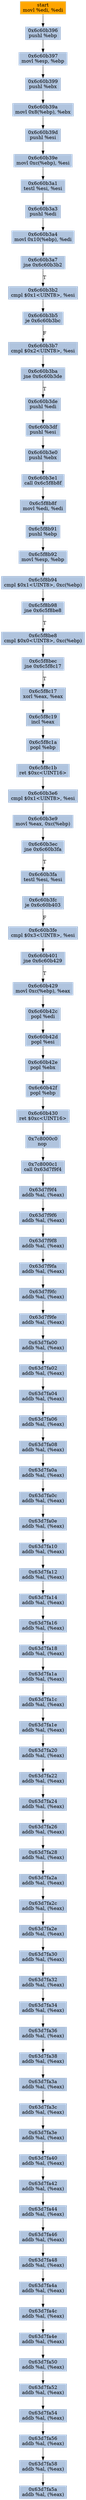 digraph G {
node[shape=rectangle,style=filled,fillcolor=lightsteelblue,color=lightsteelblue]
bgcolor="transparent"
a0x6c60b394movl_edi_edi[label="start\nmovl %edi, %edi",color="lightgrey",fillcolor="orange"];
a0x6c60b396pushl_ebp[label="0x6c60b396\npushl %ebp"];
a0x6c60b397movl_esp_ebp[label="0x6c60b397\nmovl %esp, %ebp"];
a0x6c60b399pushl_ebx[label="0x6c60b399\npushl %ebx"];
a0x6c60b39amovl_0x8ebp__ebx[label="0x6c60b39a\nmovl 0x8(%ebp), %ebx"];
a0x6c60b39dpushl_esi[label="0x6c60b39d\npushl %esi"];
a0x6c60b39emovl_0xcebp__esi[label="0x6c60b39e\nmovl 0xc(%ebp), %esi"];
a0x6c60b3a1testl_esi_esi[label="0x6c60b3a1\ntestl %esi, %esi"];
a0x6c60b3a3pushl_edi[label="0x6c60b3a3\npushl %edi"];
a0x6c60b3a4movl_0x10ebp__edi[label="0x6c60b3a4\nmovl 0x10(%ebp), %edi"];
a0x6c60b3a7jne_0x6c60b3b2[label="0x6c60b3a7\njne 0x6c60b3b2"];
a0x6c60b3b2cmpl_0x1UINT8_esi[label="0x6c60b3b2\ncmpl $0x1<UINT8>, %esi"];
a0x6c60b3b5je_0x6c60b3bc[label="0x6c60b3b5\nje 0x6c60b3bc"];
a0x6c60b3b7cmpl_0x2UINT8_esi[label="0x6c60b3b7\ncmpl $0x2<UINT8>, %esi"];
a0x6c60b3bajne_0x6c60b3de[label="0x6c60b3ba\njne 0x6c60b3de"];
a0x6c60b3depushl_edi[label="0x6c60b3de\npushl %edi"];
a0x6c60b3dfpushl_esi[label="0x6c60b3df\npushl %esi"];
a0x6c60b3e0pushl_ebx[label="0x6c60b3e0\npushl %ebx"];
a0x6c60b3e1call_0x6c5f8b8f[label="0x6c60b3e1\ncall 0x6c5f8b8f"];
a0x6c5f8b8fmovl_edi_edi[label="0x6c5f8b8f\nmovl %edi, %edi"];
a0x6c5f8b91pushl_ebp[label="0x6c5f8b91\npushl %ebp"];
a0x6c5f8b92movl_esp_ebp[label="0x6c5f8b92\nmovl %esp, %ebp"];
a0x6c5f8b94cmpl_0x1UINT8_0xcebp_[label="0x6c5f8b94\ncmpl $0x1<UINT8>, 0xc(%ebp)"];
a0x6c5f8b98jne_0x6c5f8be8[label="0x6c5f8b98\njne 0x6c5f8be8"];
a0x6c5f8be8cmpl_0x0UINT8_0xcebp_[label="0x6c5f8be8\ncmpl $0x0<UINT8>, 0xc(%ebp)"];
a0x6c5f8becjne_0x6c5f8c17[label="0x6c5f8bec\njne 0x6c5f8c17"];
a0x6c5f8c17xorl_eax_eax[label="0x6c5f8c17\nxorl %eax, %eax"];
a0x6c5f8c19incl_eax[label="0x6c5f8c19\nincl %eax"];
a0x6c5f8c1apopl_ebp[label="0x6c5f8c1a\npopl %ebp"];
a0x6c5f8c1bret_0xcUINT16[label="0x6c5f8c1b\nret $0xc<UINT16>"];
a0x6c60b3e6cmpl_0x1UINT8_esi[label="0x6c60b3e6\ncmpl $0x1<UINT8>, %esi"];
a0x6c60b3e9movl_eax_0xcebp_[label="0x6c60b3e9\nmovl %eax, 0xc(%ebp)"];
a0x6c60b3ecjne_0x6c60b3fa[label="0x6c60b3ec\njne 0x6c60b3fa"];
a0x6c60b3fatestl_esi_esi[label="0x6c60b3fa\ntestl %esi, %esi"];
a0x6c60b3fcje_0x6c60b403[label="0x6c60b3fc\nje 0x6c60b403"];
a0x6c60b3fecmpl_0x3UINT8_esi[label="0x6c60b3fe\ncmpl $0x3<UINT8>, %esi"];
a0x6c60b401jne_0x6c60b429[label="0x6c60b401\njne 0x6c60b429"];
a0x6c60b429movl_0xcebp__eax[label="0x6c60b429\nmovl 0xc(%ebp), %eax"];
a0x6c60b42cpopl_edi[label="0x6c60b42c\npopl %edi"];
a0x6c60b42dpopl_esi[label="0x6c60b42d\npopl %esi"];
a0x6c60b42epopl_ebx[label="0x6c60b42e\npopl %ebx"];
a0x6c60b42fpopl_ebp[label="0x6c60b42f\npopl %ebp"];
a0x6c60b430ret_0xcUINT16[label="0x6c60b430\nret $0xc<UINT16>"];
a0x7c8000c0nop_[label="0x7c8000c0\nnop "];
a0x7c8000c1call_0x63d7f9f4[label="0x7c8000c1\ncall 0x63d7f9f4"];
a0x63d7f9f4addb_al_eax_[label="0x63d7f9f4\naddb %al, (%eax)"];
a0x63d7f9f6addb_al_eax_[label="0x63d7f9f6\naddb %al, (%eax)"];
a0x63d7f9f8addb_al_eax_[label="0x63d7f9f8\naddb %al, (%eax)"];
a0x63d7f9faaddb_al_eax_[label="0x63d7f9fa\naddb %al, (%eax)"];
a0x63d7f9fcaddb_al_eax_[label="0x63d7f9fc\naddb %al, (%eax)"];
a0x63d7f9feaddb_al_eax_[label="0x63d7f9fe\naddb %al, (%eax)"];
a0x63d7fa00addb_al_eax_[label="0x63d7fa00\naddb %al, (%eax)"];
a0x63d7fa02addb_al_eax_[label="0x63d7fa02\naddb %al, (%eax)"];
a0x63d7fa04addb_al_eax_[label="0x63d7fa04\naddb %al, (%eax)"];
a0x63d7fa06addb_al_eax_[label="0x63d7fa06\naddb %al, (%eax)"];
a0x63d7fa08addb_al_eax_[label="0x63d7fa08\naddb %al, (%eax)"];
a0x63d7fa0aaddb_al_eax_[label="0x63d7fa0a\naddb %al, (%eax)"];
a0x63d7fa0caddb_al_eax_[label="0x63d7fa0c\naddb %al, (%eax)"];
a0x63d7fa0eaddb_al_eax_[label="0x63d7fa0e\naddb %al, (%eax)"];
a0x63d7fa10addb_al_eax_[label="0x63d7fa10\naddb %al, (%eax)"];
a0x63d7fa12addb_al_eax_[label="0x63d7fa12\naddb %al, (%eax)"];
a0x63d7fa14addb_al_eax_[label="0x63d7fa14\naddb %al, (%eax)"];
a0x63d7fa16addb_al_eax_[label="0x63d7fa16\naddb %al, (%eax)"];
a0x63d7fa18addb_al_eax_[label="0x63d7fa18\naddb %al, (%eax)"];
a0x63d7fa1aaddb_al_eax_[label="0x63d7fa1a\naddb %al, (%eax)"];
a0x63d7fa1caddb_al_eax_[label="0x63d7fa1c\naddb %al, (%eax)"];
a0x63d7fa1eaddb_al_eax_[label="0x63d7fa1e\naddb %al, (%eax)"];
a0x63d7fa20addb_al_eax_[label="0x63d7fa20\naddb %al, (%eax)"];
a0x63d7fa22addb_al_eax_[label="0x63d7fa22\naddb %al, (%eax)"];
a0x63d7fa24addb_al_eax_[label="0x63d7fa24\naddb %al, (%eax)"];
a0x63d7fa26addb_al_eax_[label="0x63d7fa26\naddb %al, (%eax)"];
a0x63d7fa28addb_al_eax_[label="0x63d7fa28\naddb %al, (%eax)"];
a0x63d7fa2aaddb_al_eax_[label="0x63d7fa2a\naddb %al, (%eax)"];
a0x63d7fa2caddb_al_eax_[label="0x63d7fa2c\naddb %al, (%eax)"];
a0x63d7fa2eaddb_al_eax_[label="0x63d7fa2e\naddb %al, (%eax)"];
a0x63d7fa30addb_al_eax_[label="0x63d7fa30\naddb %al, (%eax)"];
a0x63d7fa32addb_al_eax_[label="0x63d7fa32\naddb %al, (%eax)"];
a0x63d7fa34addb_al_eax_[label="0x63d7fa34\naddb %al, (%eax)"];
a0x63d7fa36addb_al_eax_[label="0x63d7fa36\naddb %al, (%eax)"];
a0x63d7fa38addb_al_eax_[label="0x63d7fa38\naddb %al, (%eax)"];
a0x63d7fa3aaddb_al_eax_[label="0x63d7fa3a\naddb %al, (%eax)"];
a0x63d7fa3caddb_al_eax_[label="0x63d7fa3c\naddb %al, (%eax)"];
a0x63d7fa3eaddb_al_eax_[label="0x63d7fa3e\naddb %al, (%eax)"];
a0x63d7fa40addb_al_eax_[label="0x63d7fa40\naddb %al, (%eax)"];
a0x63d7fa42addb_al_eax_[label="0x63d7fa42\naddb %al, (%eax)"];
a0x63d7fa44addb_al_eax_[label="0x63d7fa44\naddb %al, (%eax)"];
a0x63d7fa46addb_al_eax_[label="0x63d7fa46\naddb %al, (%eax)"];
a0x63d7fa48addb_al_eax_[label="0x63d7fa48\naddb %al, (%eax)"];
a0x63d7fa4aaddb_al_eax_[label="0x63d7fa4a\naddb %al, (%eax)"];
a0x63d7fa4caddb_al_eax_[label="0x63d7fa4c\naddb %al, (%eax)"];
a0x63d7fa4eaddb_al_eax_[label="0x63d7fa4e\naddb %al, (%eax)"];
a0x63d7fa50addb_al_eax_[label="0x63d7fa50\naddb %al, (%eax)"];
a0x63d7fa52addb_al_eax_[label="0x63d7fa52\naddb %al, (%eax)"];
a0x63d7fa54addb_al_eax_[label="0x63d7fa54\naddb %al, (%eax)"];
a0x63d7fa56addb_al_eax_[label="0x63d7fa56\naddb %al, (%eax)"];
a0x63d7fa58addb_al_eax_[label="0x63d7fa58\naddb %al, (%eax)"];
a0x63d7fa5aaddb_al_eax_[label="0x63d7fa5a\naddb %al, (%eax)"];
a0x6c60b394movl_edi_edi -> a0x6c60b396pushl_ebp [color="#000000"];
a0x6c60b396pushl_ebp -> a0x6c60b397movl_esp_ebp [color="#000000"];
a0x6c60b397movl_esp_ebp -> a0x6c60b399pushl_ebx [color="#000000"];
a0x6c60b399pushl_ebx -> a0x6c60b39amovl_0x8ebp__ebx [color="#000000"];
a0x6c60b39amovl_0x8ebp__ebx -> a0x6c60b39dpushl_esi [color="#000000"];
a0x6c60b39dpushl_esi -> a0x6c60b39emovl_0xcebp__esi [color="#000000"];
a0x6c60b39emovl_0xcebp__esi -> a0x6c60b3a1testl_esi_esi [color="#000000"];
a0x6c60b3a1testl_esi_esi -> a0x6c60b3a3pushl_edi [color="#000000"];
a0x6c60b3a3pushl_edi -> a0x6c60b3a4movl_0x10ebp__edi [color="#000000"];
a0x6c60b3a4movl_0x10ebp__edi -> a0x6c60b3a7jne_0x6c60b3b2 [color="#000000"];
a0x6c60b3a7jne_0x6c60b3b2 -> a0x6c60b3b2cmpl_0x1UINT8_esi [color="#000000",label="T"];
a0x6c60b3b2cmpl_0x1UINT8_esi -> a0x6c60b3b5je_0x6c60b3bc [color="#000000"];
a0x6c60b3b5je_0x6c60b3bc -> a0x6c60b3b7cmpl_0x2UINT8_esi [color="#000000",label="F"];
a0x6c60b3b7cmpl_0x2UINT8_esi -> a0x6c60b3bajne_0x6c60b3de [color="#000000"];
a0x6c60b3bajne_0x6c60b3de -> a0x6c60b3depushl_edi [color="#000000",label="T"];
a0x6c60b3depushl_edi -> a0x6c60b3dfpushl_esi [color="#000000"];
a0x6c60b3dfpushl_esi -> a0x6c60b3e0pushl_ebx [color="#000000"];
a0x6c60b3e0pushl_ebx -> a0x6c60b3e1call_0x6c5f8b8f [color="#000000"];
a0x6c60b3e1call_0x6c5f8b8f -> a0x6c5f8b8fmovl_edi_edi [color="#000000"];
a0x6c5f8b8fmovl_edi_edi -> a0x6c5f8b91pushl_ebp [color="#000000"];
a0x6c5f8b91pushl_ebp -> a0x6c5f8b92movl_esp_ebp [color="#000000"];
a0x6c5f8b92movl_esp_ebp -> a0x6c5f8b94cmpl_0x1UINT8_0xcebp_ [color="#000000"];
a0x6c5f8b94cmpl_0x1UINT8_0xcebp_ -> a0x6c5f8b98jne_0x6c5f8be8 [color="#000000"];
a0x6c5f8b98jne_0x6c5f8be8 -> a0x6c5f8be8cmpl_0x0UINT8_0xcebp_ [color="#000000",label="T"];
a0x6c5f8be8cmpl_0x0UINT8_0xcebp_ -> a0x6c5f8becjne_0x6c5f8c17 [color="#000000"];
a0x6c5f8becjne_0x6c5f8c17 -> a0x6c5f8c17xorl_eax_eax [color="#000000",label="T"];
a0x6c5f8c17xorl_eax_eax -> a0x6c5f8c19incl_eax [color="#000000"];
a0x6c5f8c19incl_eax -> a0x6c5f8c1apopl_ebp [color="#000000"];
a0x6c5f8c1apopl_ebp -> a0x6c5f8c1bret_0xcUINT16 [color="#000000"];
a0x6c5f8c1bret_0xcUINT16 -> a0x6c60b3e6cmpl_0x1UINT8_esi [color="#000000"];
a0x6c60b3e6cmpl_0x1UINT8_esi -> a0x6c60b3e9movl_eax_0xcebp_ [color="#000000"];
a0x6c60b3e9movl_eax_0xcebp_ -> a0x6c60b3ecjne_0x6c60b3fa [color="#000000"];
a0x6c60b3ecjne_0x6c60b3fa -> a0x6c60b3fatestl_esi_esi [color="#000000",label="T"];
a0x6c60b3fatestl_esi_esi -> a0x6c60b3fcje_0x6c60b403 [color="#000000"];
a0x6c60b3fcje_0x6c60b403 -> a0x6c60b3fecmpl_0x3UINT8_esi [color="#000000",label="F"];
a0x6c60b3fecmpl_0x3UINT8_esi -> a0x6c60b401jne_0x6c60b429 [color="#000000"];
a0x6c60b401jne_0x6c60b429 -> a0x6c60b429movl_0xcebp__eax [color="#000000",label="T"];
a0x6c60b429movl_0xcebp__eax -> a0x6c60b42cpopl_edi [color="#000000"];
a0x6c60b42cpopl_edi -> a0x6c60b42dpopl_esi [color="#000000"];
a0x6c60b42dpopl_esi -> a0x6c60b42epopl_ebx [color="#000000"];
a0x6c60b42epopl_ebx -> a0x6c60b42fpopl_ebp [color="#000000"];
a0x6c60b42fpopl_ebp -> a0x6c60b430ret_0xcUINT16 [color="#000000"];
a0x6c60b430ret_0xcUINT16 -> a0x7c8000c0nop_ [color="#000000"];
a0x7c8000c0nop_ -> a0x7c8000c1call_0x63d7f9f4 [color="#000000"];
a0x7c8000c1call_0x63d7f9f4 -> a0x63d7f9f4addb_al_eax_ [color="#000000"];
a0x63d7f9f4addb_al_eax_ -> a0x63d7f9f6addb_al_eax_ [color="#000000"];
a0x63d7f9f6addb_al_eax_ -> a0x63d7f9f8addb_al_eax_ [color="#000000"];
a0x63d7f9f8addb_al_eax_ -> a0x63d7f9faaddb_al_eax_ [color="#000000"];
a0x63d7f9faaddb_al_eax_ -> a0x63d7f9fcaddb_al_eax_ [color="#000000"];
a0x63d7f9fcaddb_al_eax_ -> a0x63d7f9feaddb_al_eax_ [color="#000000"];
a0x63d7f9feaddb_al_eax_ -> a0x63d7fa00addb_al_eax_ [color="#000000"];
a0x63d7fa00addb_al_eax_ -> a0x63d7fa02addb_al_eax_ [color="#000000"];
a0x63d7fa02addb_al_eax_ -> a0x63d7fa04addb_al_eax_ [color="#000000"];
a0x63d7fa04addb_al_eax_ -> a0x63d7fa06addb_al_eax_ [color="#000000"];
a0x63d7fa06addb_al_eax_ -> a0x63d7fa08addb_al_eax_ [color="#000000"];
a0x63d7fa08addb_al_eax_ -> a0x63d7fa0aaddb_al_eax_ [color="#000000"];
a0x63d7fa0aaddb_al_eax_ -> a0x63d7fa0caddb_al_eax_ [color="#000000"];
a0x63d7fa0caddb_al_eax_ -> a0x63d7fa0eaddb_al_eax_ [color="#000000"];
a0x63d7fa0eaddb_al_eax_ -> a0x63d7fa10addb_al_eax_ [color="#000000"];
a0x63d7fa10addb_al_eax_ -> a0x63d7fa12addb_al_eax_ [color="#000000"];
a0x63d7fa12addb_al_eax_ -> a0x63d7fa14addb_al_eax_ [color="#000000"];
a0x63d7fa14addb_al_eax_ -> a0x63d7fa16addb_al_eax_ [color="#000000"];
a0x63d7fa16addb_al_eax_ -> a0x63d7fa18addb_al_eax_ [color="#000000"];
a0x63d7fa18addb_al_eax_ -> a0x63d7fa1aaddb_al_eax_ [color="#000000"];
a0x63d7fa1aaddb_al_eax_ -> a0x63d7fa1caddb_al_eax_ [color="#000000"];
a0x63d7fa1caddb_al_eax_ -> a0x63d7fa1eaddb_al_eax_ [color="#000000"];
a0x63d7fa1eaddb_al_eax_ -> a0x63d7fa20addb_al_eax_ [color="#000000"];
a0x63d7fa20addb_al_eax_ -> a0x63d7fa22addb_al_eax_ [color="#000000"];
a0x63d7fa22addb_al_eax_ -> a0x63d7fa24addb_al_eax_ [color="#000000"];
a0x63d7fa24addb_al_eax_ -> a0x63d7fa26addb_al_eax_ [color="#000000"];
a0x63d7fa26addb_al_eax_ -> a0x63d7fa28addb_al_eax_ [color="#000000"];
a0x63d7fa28addb_al_eax_ -> a0x63d7fa2aaddb_al_eax_ [color="#000000"];
a0x63d7fa2aaddb_al_eax_ -> a0x63d7fa2caddb_al_eax_ [color="#000000"];
a0x63d7fa2caddb_al_eax_ -> a0x63d7fa2eaddb_al_eax_ [color="#000000"];
a0x63d7fa2eaddb_al_eax_ -> a0x63d7fa30addb_al_eax_ [color="#000000"];
a0x63d7fa30addb_al_eax_ -> a0x63d7fa32addb_al_eax_ [color="#000000"];
a0x63d7fa32addb_al_eax_ -> a0x63d7fa34addb_al_eax_ [color="#000000"];
a0x63d7fa34addb_al_eax_ -> a0x63d7fa36addb_al_eax_ [color="#000000"];
a0x63d7fa36addb_al_eax_ -> a0x63d7fa38addb_al_eax_ [color="#000000"];
a0x63d7fa38addb_al_eax_ -> a0x63d7fa3aaddb_al_eax_ [color="#000000"];
a0x63d7fa3aaddb_al_eax_ -> a0x63d7fa3caddb_al_eax_ [color="#000000"];
a0x63d7fa3caddb_al_eax_ -> a0x63d7fa3eaddb_al_eax_ [color="#000000"];
a0x63d7fa3eaddb_al_eax_ -> a0x63d7fa40addb_al_eax_ [color="#000000"];
a0x63d7fa40addb_al_eax_ -> a0x63d7fa42addb_al_eax_ [color="#000000"];
a0x63d7fa42addb_al_eax_ -> a0x63d7fa44addb_al_eax_ [color="#000000"];
a0x63d7fa44addb_al_eax_ -> a0x63d7fa46addb_al_eax_ [color="#000000"];
a0x63d7fa46addb_al_eax_ -> a0x63d7fa48addb_al_eax_ [color="#000000"];
a0x63d7fa48addb_al_eax_ -> a0x63d7fa4aaddb_al_eax_ [color="#000000"];
a0x63d7fa4aaddb_al_eax_ -> a0x63d7fa4caddb_al_eax_ [color="#000000"];
a0x63d7fa4caddb_al_eax_ -> a0x63d7fa4eaddb_al_eax_ [color="#000000"];
a0x63d7fa4eaddb_al_eax_ -> a0x63d7fa50addb_al_eax_ [color="#000000"];
a0x63d7fa50addb_al_eax_ -> a0x63d7fa52addb_al_eax_ [color="#000000"];
a0x63d7fa52addb_al_eax_ -> a0x63d7fa54addb_al_eax_ [color="#000000"];
a0x63d7fa54addb_al_eax_ -> a0x63d7fa56addb_al_eax_ [color="#000000"];
a0x63d7fa56addb_al_eax_ -> a0x63d7fa58addb_al_eax_ [color="#000000"];
a0x63d7fa58addb_al_eax_ -> a0x63d7fa5aaddb_al_eax_ [color="#000000"];
}
